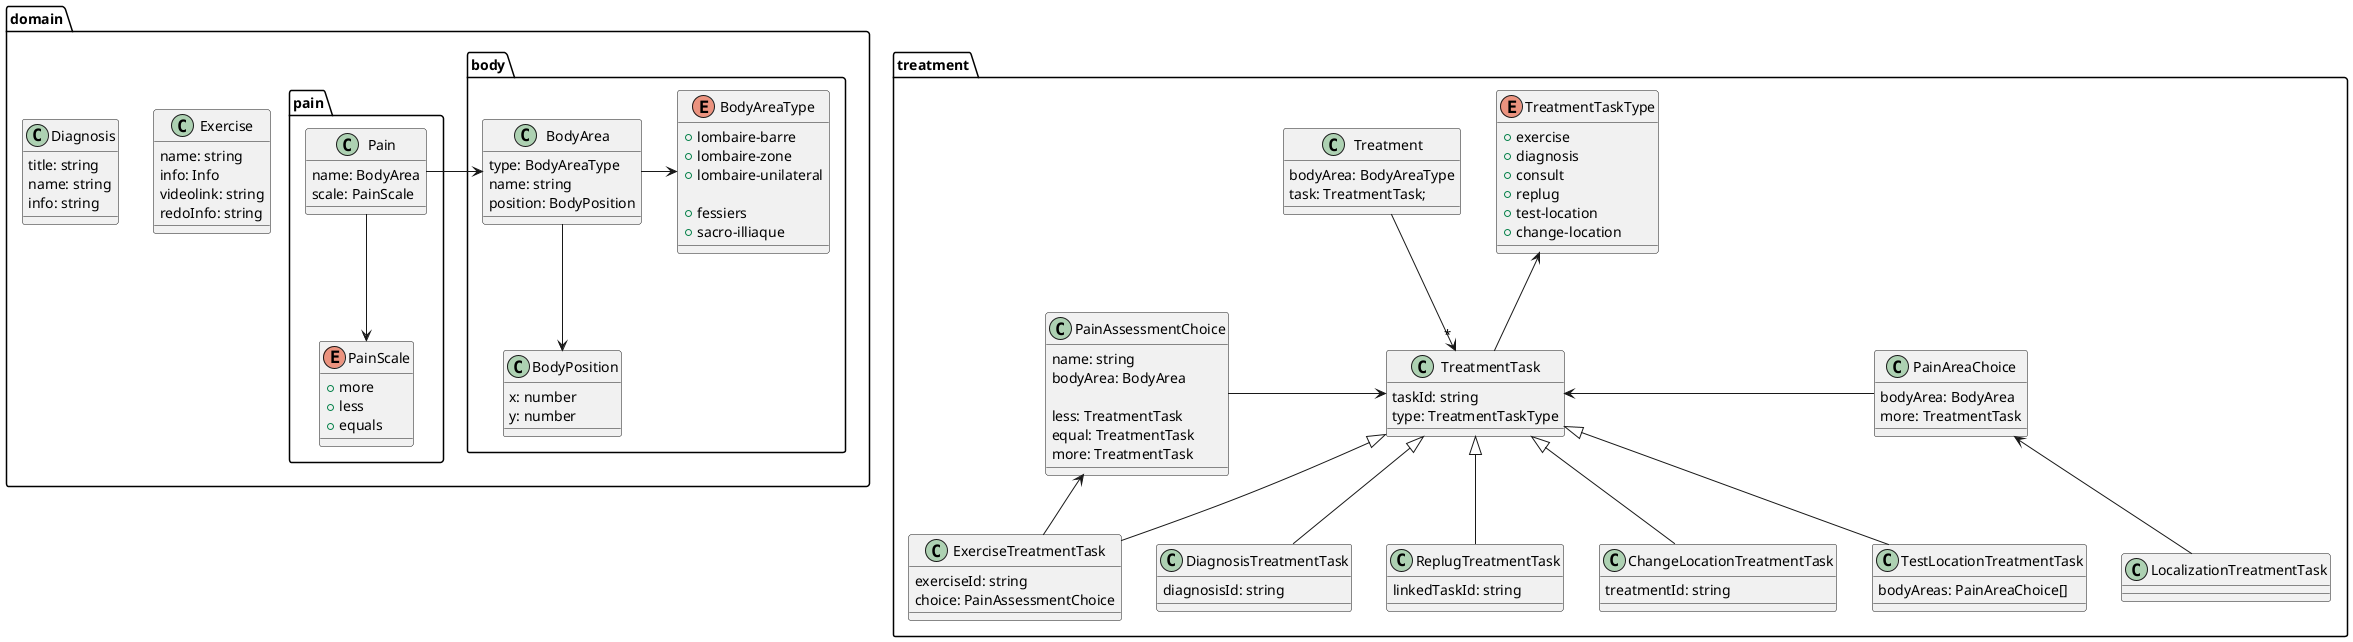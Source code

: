@startuml

package domain {
    package body {

        class BodyArea {
            type: BodyAreaType
            name: string
            position: BodyPosition
        }

        enum BodyAreaType {
            + lombaire-barre
            + lombaire-zone
            + lombaire-unilateral

            + fessiers
            + sacro-illiaque
        }

        class BodyPosition {
            x: number
            y: number
        }

        BodyArea -r-> BodyAreaType
        BodyArea --> BodyPosition
    }

    package pain {

        class Pain {
            name: BodyArea
            scale: PainScale
        }

        enum PainScale {
            + more
            + less
            + equals
        }

        Pain --> PainScale
        Pain -r-> BodyArea
    }

    class Exercise {
        name: string
        info: Info
        videolink: string
        redoInfo: string
    }

    class Diagnosis {
        title: string
        name: string
        info: string
    }
}

package treatment {

    class Treatment {
        bodyArea: BodyAreaType
        task: TreatmentTask;
    }

    class TreatmentTask {
        taskId: string
        type: TreatmentTaskType
    }

    enum TreatmentTaskType {
        + exercise
        + diagnosis
        + consult
        + replug
        + test-location
        + change-location
        '+ pain-assessment
    }

    class ExerciseTreatmentTask {
        exerciseId: string
        choice: PainAssessmentChoice
    }

    class DiagnosisTreatmentTask {
        diagnosisId: string
    }

    class ReplugTreatmentTask {
        linkedTaskId: string
    }

    class ChangeLocationTreatmentTask {
        treatmentId: string
    }

    class TestLocationTreatmentTask {
        bodyAreas: PainAreaChoice[]
    }

    class PainAssessmentChoice {
        name: string
        bodyArea: BodyArea

        less: TreatmentTask
        equal: TreatmentTask
        more: TreatmentTask
    }

    class PainAreaChoice {
        bodyArea: BodyArea
        more: TreatmentTask
    }


    Treatment --> "*" TreatmentTask

    TreatmentTask -u-> TreatmentTaskType

    TreatmentTask <|-- ExerciseTreatmentTask
    TreatmentTask <|-- DiagnosisTreatmentTask
    TreatmentTask <|-- ReplugTreatmentTask
    TreatmentTask <|-- TestLocationTreatmentTask
    TreatmentTask <|--  ChangeLocationTreatmentTask

    ExerciseTreatmentTask -u-> PainAssessmentChoice
    LocalizationTreatmentTask -u-> PainAreaChoice

    PainAssessmentChoice -r-> TreatmentTask
    PainAreaChoice -l-> TreatmentTask
}

@enduml
